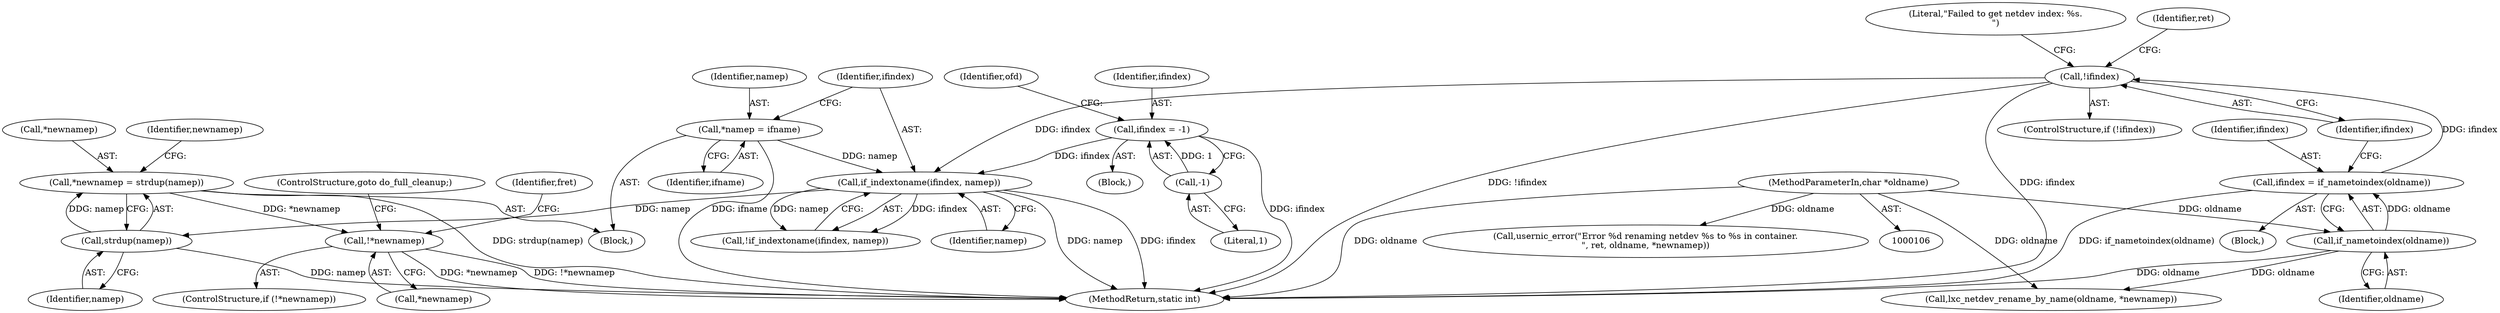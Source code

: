 digraph "0_lxc_16af238036a5464ae8f2420ed3af214f0de875f9@API" {
"1000288" [label="(Call,*newnamep = strdup(namep))"];
"1000291" [label="(Call,strdup(namep))"];
"1000279" [label="(Call,if_indextoname(ifindex, namep))"];
"1000125" [label="(Call,ifindex = -1)"];
"1000127" [label="(Call,-1)"];
"1000243" [label="(Call,!ifindex)"];
"1000238" [label="(Call,ifindex = if_nametoindex(oldname))"];
"1000240" [label="(Call,if_nametoindex(oldname))"];
"1000108" [label="(MethodParameterIn,char *oldname)"];
"1000274" [label="(Call,*namep = ifname)"];
"1000294" [label="(Call,!*newnamep)"];
"1000110" [label="(Block,)"];
"1000291" [label="(Call,strdup(namep))"];
"1000128" [label="(Literal,1)"];
"1000238" [label="(Call,ifindex = if_nametoindex(oldname))"];
"1000241" [label="(Identifier,oldname)"];
"1000288" [label="(Call,*newnamep = strdup(namep))"];
"1000276" [label="(Identifier,ifname)"];
"1000247" [label="(Literal,\"Failed to get netdev index: %s.\n\")"];
"1000252" [label="(Identifier,ret)"];
"1000281" [label="(Identifier,namep)"];
"1000275" [label="(Identifier,namep)"];
"1000299" [label="(Identifier,fret)"];
"1000294" [label="(Call,!*newnamep)"];
"1000278" [label="(Call,!if_indextoname(ifindex, namep))"];
"1000131" [label="(Identifier,ofd)"];
"1000239" [label="(Identifier,ifindex)"];
"1000289" [label="(Call,*newnamep)"];
"1000297" [label="(ControlStructure,goto do_full_cleanup;)"];
"1000126" [label="(Identifier,ifindex)"];
"1000292" [label="(Identifier,namep)"];
"1000271" [label="(Block,)"];
"1000280" [label="(Identifier,ifindex)"];
"1000127" [label="(Call,-1)"];
"1000354" [label="(MethodReturn,static int)"];
"1000293" [label="(ControlStructure,if (!*newnamep))"];
"1000279" [label="(Call,if_indextoname(ifindex, namep))"];
"1000296" [label="(Identifier,newnamep)"];
"1000253" [label="(Call,lxc_netdev_rename_by_name(oldname, *newnamep))"];
"1000244" [label="(Identifier,ifindex)"];
"1000240" [label="(Call,if_nametoindex(oldname))"];
"1000230" [label="(Block,)"];
"1000262" [label="(Call,usernic_error(\"Error %d renaming netdev %s to %s in container.\n\", ret, oldname, *newnamep))"];
"1000295" [label="(Call,*newnamep)"];
"1000242" [label="(ControlStructure,if (!ifindex))"];
"1000243" [label="(Call,!ifindex)"];
"1000108" [label="(MethodParameterIn,char *oldname)"];
"1000125" [label="(Call,ifindex = -1)"];
"1000274" [label="(Call,*namep = ifname)"];
"1000288" -> "1000271"  [label="AST: "];
"1000288" -> "1000291"  [label="CFG: "];
"1000289" -> "1000288"  [label="AST: "];
"1000291" -> "1000288"  [label="AST: "];
"1000296" -> "1000288"  [label="CFG: "];
"1000288" -> "1000354"  [label="DDG: strdup(namep)"];
"1000291" -> "1000288"  [label="DDG: namep"];
"1000288" -> "1000294"  [label="DDG: *newnamep"];
"1000291" -> "1000292"  [label="CFG: "];
"1000292" -> "1000291"  [label="AST: "];
"1000291" -> "1000354"  [label="DDG: namep"];
"1000279" -> "1000291"  [label="DDG: namep"];
"1000279" -> "1000278"  [label="AST: "];
"1000279" -> "1000281"  [label="CFG: "];
"1000280" -> "1000279"  [label="AST: "];
"1000281" -> "1000279"  [label="AST: "];
"1000278" -> "1000279"  [label="CFG: "];
"1000279" -> "1000354"  [label="DDG: ifindex"];
"1000279" -> "1000354"  [label="DDG: namep"];
"1000279" -> "1000278"  [label="DDG: ifindex"];
"1000279" -> "1000278"  [label="DDG: namep"];
"1000125" -> "1000279"  [label="DDG: ifindex"];
"1000243" -> "1000279"  [label="DDG: ifindex"];
"1000274" -> "1000279"  [label="DDG: namep"];
"1000125" -> "1000110"  [label="AST: "];
"1000125" -> "1000127"  [label="CFG: "];
"1000126" -> "1000125"  [label="AST: "];
"1000127" -> "1000125"  [label="AST: "];
"1000131" -> "1000125"  [label="CFG: "];
"1000125" -> "1000354"  [label="DDG: ifindex"];
"1000127" -> "1000125"  [label="DDG: 1"];
"1000127" -> "1000128"  [label="CFG: "];
"1000128" -> "1000127"  [label="AST: "];
"1000243" -> "1000242"  [label="AST: "];
"1000243" -> "1000244"  [label="CFG: "];
"1000244" -> "1000243"  [label="AST: "];
"1000247" -> "1000243"  [label="CFG: "];
"1000252" -> "1000243"  [label="CFG: "];
"1000243" -> "1000354"  [label="DDG: ifindex"];
"1000243" -> "1000354"  [label="DDG: !ifindex"];
"1000238" -> "1000243"  [label="DDG: ifindex"];
"1000238" -> "1000230"  [label="AST: "];
"1000238" -> "1000240"  [label="CFG: "];
"1000239" -> "1000238"  [label="AST: "];
"1000240" -> "1000238"  [label="AST: "];
"1000244" -> "1000238"  [label="CFG: "];
"1000238" -> "1000354"  [label="DDG: if_nametoindex(oldname)"];
"1000240" -> "1000238"  [label="DDG: oldname"];
"1000240" -> "1000241"  [label="CFG: "];
"1000241" -> "1000240"  [label="AST: "];
"1000240" -> "1000354"  [label="DDG: oldname"];
"1000108" -> "1000240"  [label="DDG: oldname"];
"1000240" -> "1000253"  [label="DDG: oldname"];
"1000108" -> "1000106"  [label="AST: "];
"1000108" -> "1000354"  [label="DDG: oldname"];
"1000108" -> "1000253"  [label="DDG: oldname"];
"1000108" -> "1000262"  [label="DDG: oldname"];
"1000274" -> "1000271"  [label="AST: "];
"1000274" -> "1000276"  [label="CFG: "];
"1000275" -> "1000274"  [label="AST: "];
"1000276" -> "1000274"  [label="AST: "];
"1000280" -> "1000274"  [label="CFG: "];
"1000274" -> "1000354"  [label="DDG: ifname"];
"1000294" -> "1000293"  [label="AST: "];
"1000294" -> "1000295"  [label="CFG: "];
"1000295" -> "1000294"  [label="AST: "];
"1000297" -> "1000294"  [label="CFG: "];
"1000299" -> "1000294"  [label="CFG: "];
"1000294" -> "1000354"  [label="DDG: !*newnamep"];
"1000294" -> "1000354"  [label="DDG: *newnamep"];
}
